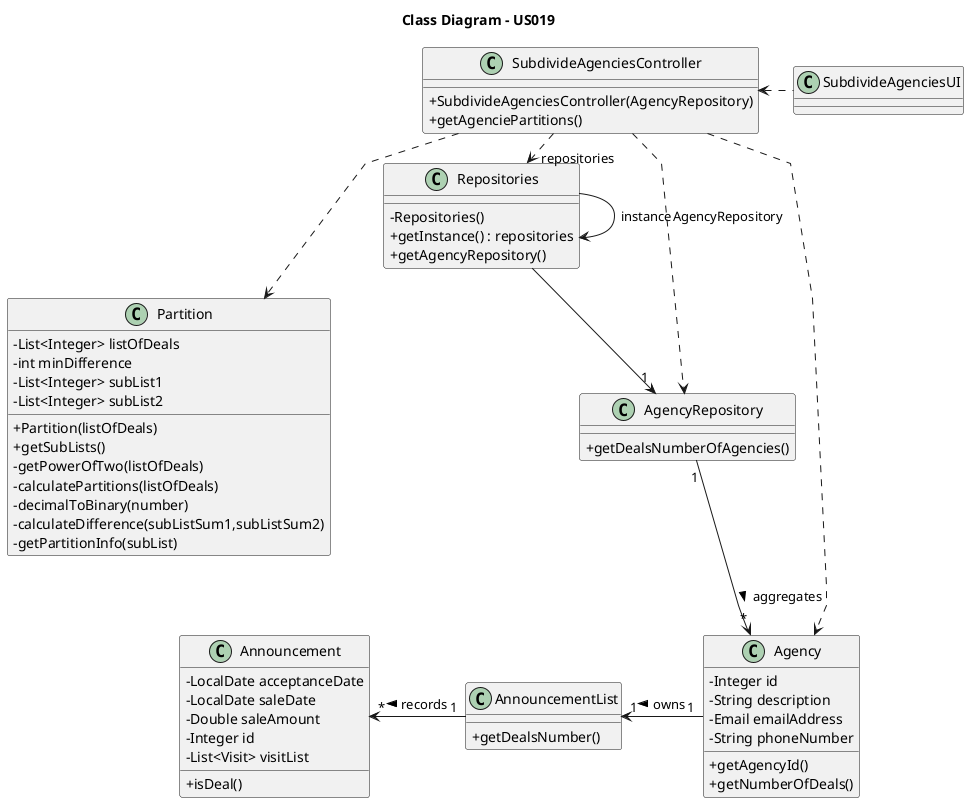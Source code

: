 @startuml
'skinparam monochrome true
skinparam packageStyle rectangle
skinparam shadowing false
skinparam linetype polyline
'skinparam linetype orto

skinparam classAttributeIconSize 0

'left to right direction

title Class Diagram - US019

class Agency {
    - Integer id
    - String description
    - Email emailAddress
    - String phoneNumber
    + getAgencyId()
    + getNumberOfDeals()
}

class AnnouncementList{
    + getDealsNumber()
}


class Announcement{
    - LocalDate acceptanceDate
    - LocalDate saleDate
    - Double saleAmount
    - Integer id
    - List<Visit> visitList
    + isDeal()
}

class Partition {
    - List<Integer> listOfDeals
    - int minDifference
    - List<Integer> subList1
    - List<Integer> subList2
    + Partition(listOfDeals)
    + getSubLists()
    - getPowerOfTwo(listOfDeals)
    - calculatePartitions(listOfDeals)
    - decimalToBinary(number)
    - calculateDifference(subListSum1,subListSum2)
    - getPartitionInfo(subList)

}

note right of Partition::getBinaryRepList
The variable size is
retrieved from listOfDeals
end note

note right of Partition::getBinaryRepresentation
idx equals 0, and will
be incremented in every
iteration
end note

'class ListInteger << List<Integer> >>{
'    + add(agencyId, deals)
'}

'class ListString << List<String> >>{
'    + add(sublistString)
'}

class AgencyRepository {
    + getDealsNumberOfAgencies()
}

class Repositories {
    - Repositories()
    + getInstance() : repositories
    + getAgencyRepository()
}

class SubdivideAgenciesController {
    + SubdivideAgenciesController(AgencyRepository)
    + getAgenciePartitions()
}

class SubdivideAgenciesUI {
}

Repositories -> Repositories : instance

SubdivideAgenciesUI .left> SubdivideAgenciesController

SubdivideAgenciesController .> Repositories : repositories

SubdivideAgenciesController .down.> Partition

Repositories -> "1" AgencyRepository

SubdivideAgenciesController ..> Agency
SubdivideAgenciesController ..> AgencyRepository : AgencyRepository

AgencyRepository "1" --> "*" Agency : aggregates >

Agency "1" -left> "1" AnnouncementList : owns >

AnnouncementList "1" -left> "*" Announcement: records >

'AgencyRepository "1" -> "1" ListInteger : creates >

'Partition "1" --> "1" ListString : creates >





@enduml